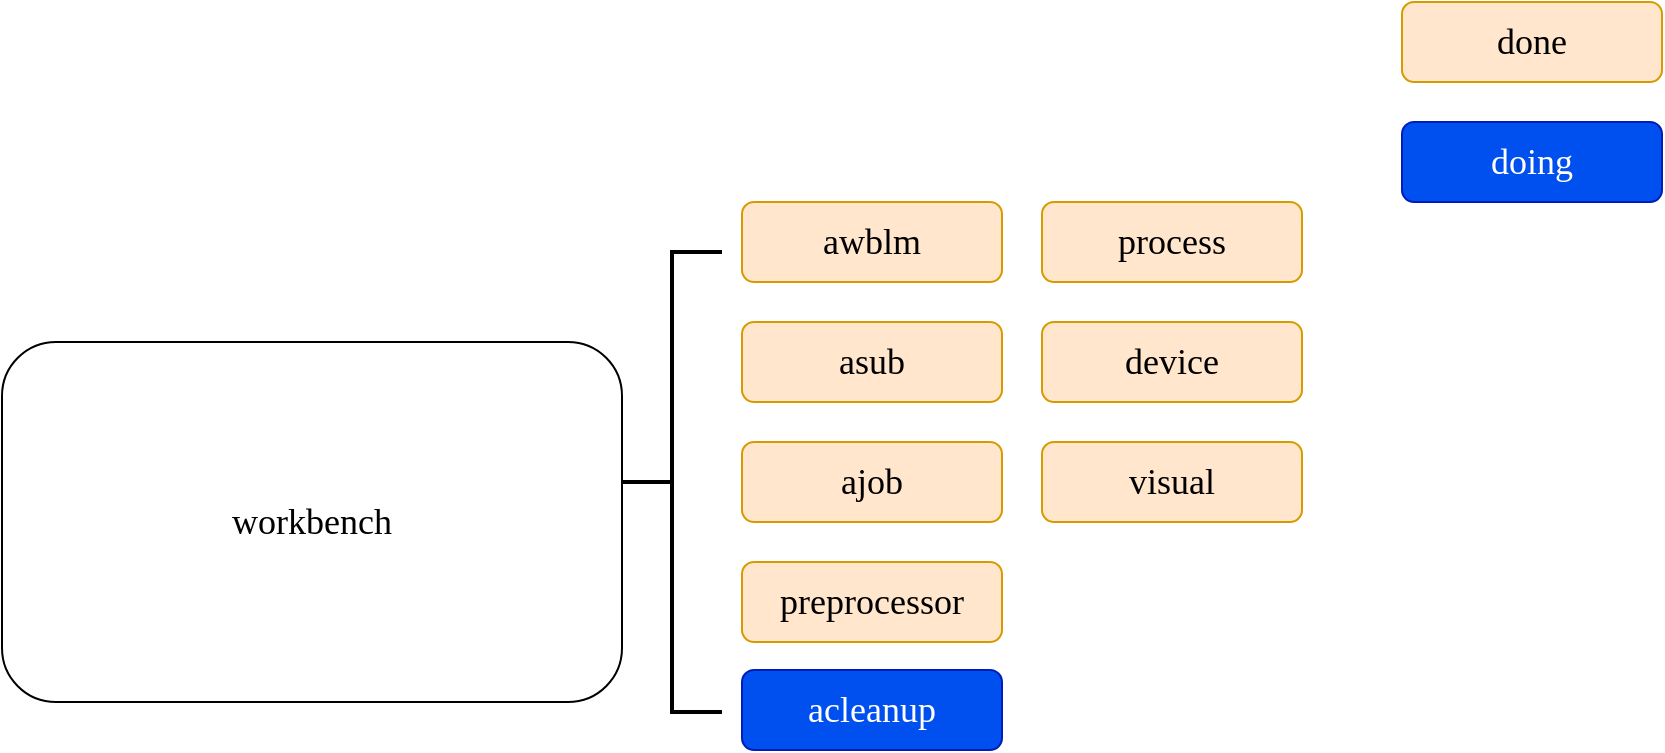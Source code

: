 <mxfile version="21.6.2" type="github">
  <diagram name="第 1 页" id="Ie8FY1zrAu0CafzOZRVi">
    <mxGraphModel dx="1184" dy="784" grid="1" gridSize="10" guides="1" tooltips="1" connect="1" arrows="1" fold="1" page="1" pageScale="1" pageWidth="827" pageHeight="1169" math="0" shadow="0">
      <root>
        <mxCell id="0" />
        <mxCell id="1" parent="0" />
        <mxCell id="ZQ2SgTZdiyOrQj5Sko5f-1" value="&lt;font face=&quot;Times New Roman&quot; style=&quot;font-size: 18px;&quot;&gt;workbench&lt;/font&gt;" style="rounded=1;whiteSpace=wrap;html=1;" vertex="1" parent="1">
          <mxGeometry x="100" y="170" width="310" height="180" as="geometry" />
        </mxCell>
        <mxCell id="ZQ2SgTZdiyOrQj5Sko5f-4" value="&lt;font face=&quot;Times New Roman&quot; style=&quot;font-size: 18px;&quot;&gt;awblm&lt;/font&gt;" style="rounded=1;whiteSpace=wrap;html=1;fillColor=#ffe6cc;strokeColor=#d79b00;" vertex="1" parent="1">
          <mxGeometry x="470" y="100" width="130" height="40" as="geometry" />
        </mxCell>
        <mxCell id="ZQ2SgTZdiyOrQj5Sko5f-5" value="" style="strokeWidth=2;html=1;shape=mxgraph.flowchart.annotation_2;align=left;labelPosition=right;pointerEvents=1;" vertex="1" parent="1">
          <mxGeometry x="410" y="125" width="50" height="230" as="geometry" />
        </mxCell>
        <mxCell id="ZQ2SgTZdiyOrQj5Sko5f-6" value="&lt;font face=&quot;Times New Roman&quot; style=&quot;font-size: 18px;&quot;&gt;asub&lt;/font&gt;" style="rounded=1;whiteSpace=wrap;html=1;fillColor=#ffe6cc;strokeColor=#d79b00;" vertex="1" parent="1">
          <mxGeometry x="470" y="160" width="130" height="40" as="geometry" />
        </mxCell>
        <mxCell id="ZQ2SgTZdiyOrQj5Sko5f-7" value="&lt;font face=&quot;Times New Roman&quot; style=&quot;font-size: 18px;&quot;&gt;ajob&lt;/font&gt;" style="rounded=1;whiteSpace=wrap;html=1;fillColor=#ffe6cc;strokeColor=#d79b00;" vertex="1" parent="1">
          <mxGeometry x="470" y="220" width="130" height="40" as="geometry" />
        </mxCell>
        <mxCell id="ZQ2SgTZdiyOrQj5Sko5f-8" value="&lt;font face=&quot;Times New Roman&quot; style=&quot;font-size: 18px;&quot;&gt;preprocessor&lt;/font&gt;" style="rounded=1;whiteSpace=wrap;html=1;fillColor=#ffe6cc;strokeColor=#d79b00;" vertex="1" parent="1">
          <mxGeometry x="470" y="280" width="130" height="40" as="geometry" />
        </mxCell>
        <mxCell id="ZQ2SgTZdiyOrQj5Sko5f-9" value="&lt;font face=&quot;Times New Roman&quot; style=&quot;font-size: 18px;&quot;&gt;acleanup&lt;/font&gt;" style="rounded=1;whiteSpace=wrap;html=1;fillColor=#0050ef;strokeColor=#001DBC;fontColor=#ffffff;" vertex="1" parent="1">
          <mxGeometry x="470" y="334" width="130" height="40" as="geometry" />
        </mxCell>
        <mxCell id="ZQ2SgTZdiyOrQj5Sko5f-11" value="&lt;font face=&quot;Times New Roman&quot; style=&quot;font-size: 18px;&quot;&gt;process&lt;/font&gt;" style="rounded=1;whiteSpace=wrap;html=1;fillColor=#ffe6cc;strokeColor=#d79b00;" vertex="1" parent="1">
          <mxGeometry x="620" y="100" width="130" height="40" as="geometry" />
        </mxCell>
        <mxCell id="ZQ2SgTZdiyOrQj5Sko5f-12" value="&lt;font face=&quot;Times New Roman&quot; style=&quot;font-size: 18px;&quot;&gt;device&lt;/font&gt;" style="rounded=1;whiteSpace=wrap;html=1;fillColor=#ffe6cc;strokeColor=#d79b00;" vertex="1" parent="1">
          <mxGeometry x="620" y="160" width="130" height="40" as="geometry" />
        </mxCell>
        <mxCell id="ZQ2SgTZdiyOrQj5Sko5f-13" value="&lt;font face=&quot;Times New Roman&quot; style=&quot;font-size: 18px;&quot;&gt;visual&lt;/font&gt;" style="rounded=1;whiteSpace=wrap;html=1;fillColor=#ffe6cc;strokeColor=#d79b00;" vertex="1" parent="1">
          <mxGeometry x="620" y="220" width="130" height="40" as="geometry" />
        </mxCell>
        <mxCell id="ZQ2SgTZdiyOrQj5Sko5f-14" value="&lt;font face=&quot;Times New Roman&quot; style=&quot;font-size: 18px;&quot;&gt;done&lt;/font&gt;" style="rounded=1;whiteSpace=wrap;html=1;fillColor=#ffe6cc;strokeColor=#d79b00;" vertex="1" parent="1">
          <mxGeometry x="800" width="130" height="40" as="geometry" />
        </mxCell>
        <mxCell id="ZQ2SgTZdiyOrQj5Sko5f-15" value="&lt;font face=&quot;Times New Roman&quot; style=&quot;font-size: 18px;&quot;&gt;doing&lt;/font&gt;" style="rounded=1;whiteSpace=wrap;html=1;fillColor=#0050ef;strokeColor=#001DBC;fontColor=#ffffff;" vertex="1" parent="1">
          <mxGeometry x="800" y="60" width="130" height="40" as="geometry" />
        </mxCell>
      </root>
    </mxGraphModel>
  </diagram>
</mxfile>
